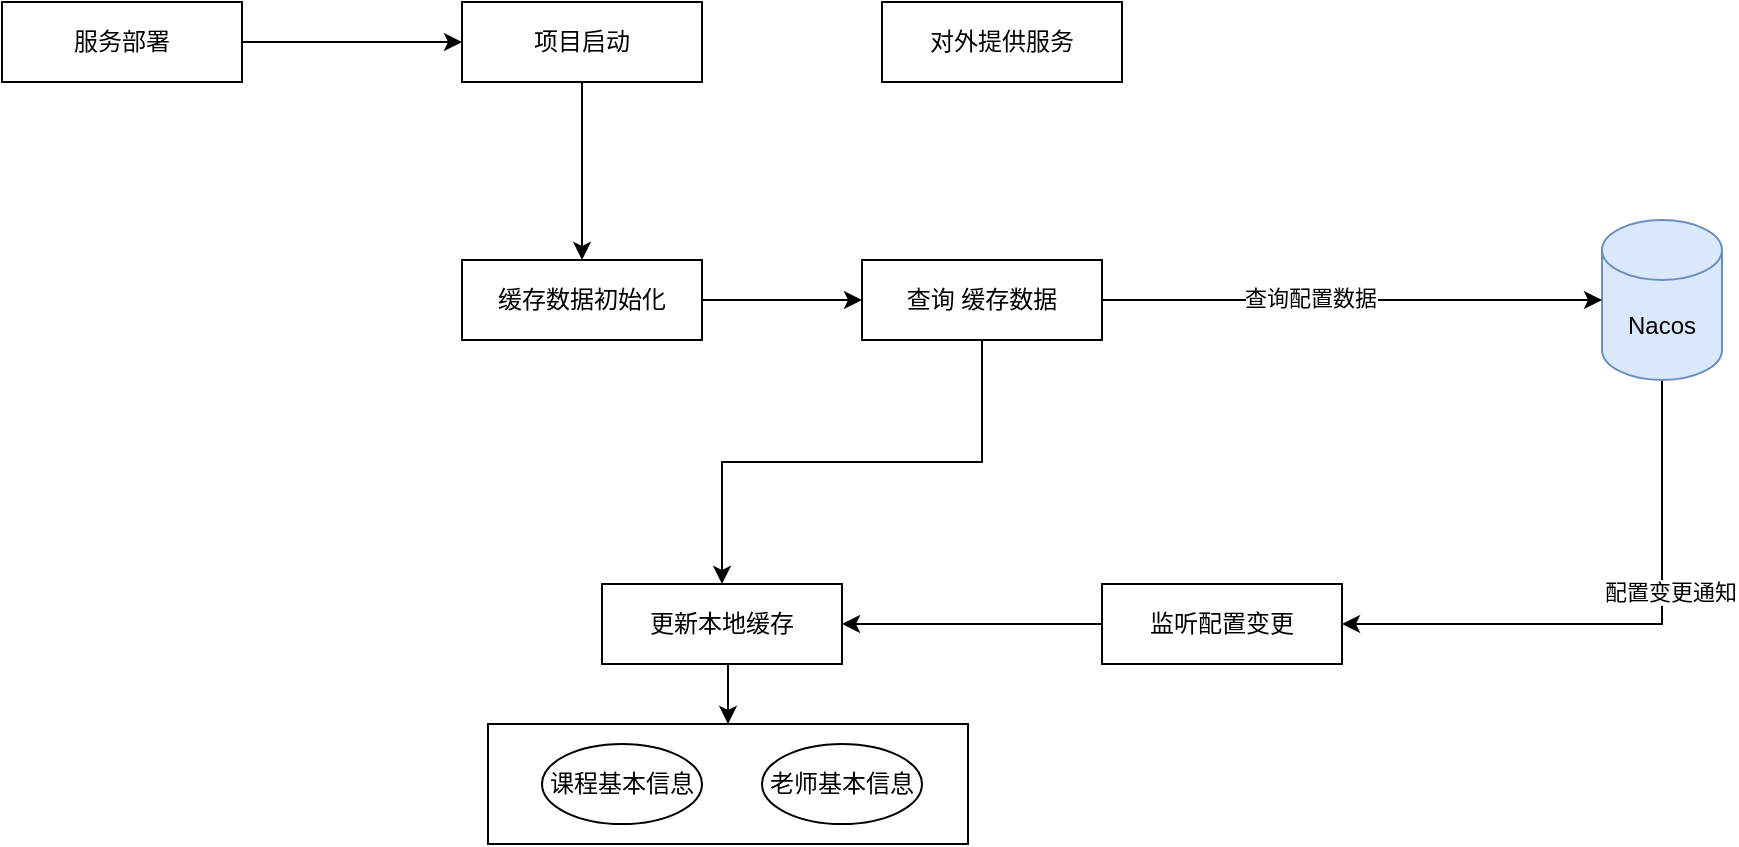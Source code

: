 <mxfile version="24.6.3" type="github">
  <diagram name="第 1 页" id="hD5VJrIIW-oPZ-sE8mMR">
    <mxGraphModel dx="1381" dy="732" grid="1" gridSize="10" guides="1" tooltips="1" connect="1" arrows="1" fold="1" page="1" pageScale="1" pageWidth="1600" pageHeight="1200" math="0" shadow="0">
      <root>
        <mxCell id="0" />
        <mxCell id="1" parent="0" />
        <mxCell id="Bd_30c_2kfmLjfsX3W71-36" value="" style="rounded=0;whiteSpace=wrap;html=1;" vertex="1" parent="1">
          <mxGeometry x="573" y="851" width="240" height="60" as="geometry" />
        </mxCell>
        <mxCell id="Bd_30c_2kfmLjfsX3W71-28" style="edgeStyle=orthogonalEdgeStyle;rounded=0;orthogonalLoop=1;jettySize=auto;html=1;exitX=1;exitY=0.5;exitDx=0;exitDy=0;" edge="1" parent="1" source="Bd_30c_2kfmLjfsX3W71-1" target="Bd_30c_2kfmLjfsX3W71-6">
          <mxGeometry relative="1" as="geometry" />
        </mxCell>
        <mxCell id="Bd_30c_2kfmLjfsX3W71-1" value="服务部署" style="rounded=0;whiteSpace=wrap;html=1;" vertex="1" parent="1">
          <mxGeometry x="330" y="490" width="120" height="40" as="geometry" />
        </mxCell>
        <mxCell id="Bd_30c_2kfmLjfsX3W71-29" style="edgeStyle=orthogonalEdgeStyle;rounded=0;orthogonalLoop=1;jettySize=auto;html=1;exitX=0.5;exitY=1;exitDx=0;exitDy=0;" edge="1" parent="1" source="Bd_30c_2kfmLjfsX3W71-6" target="Bd_30c_2kfmLjfsX3W71-7">
          <mxGeometry relative="1" as="geometry" />
        </mxCell>
        <mxCell id="Bd_30c_2kfmLjfsX3W71-6" value="项目启动" style="rounded=0;whiteSpace=wrap;html=1;" vertex="1" parent="1">
          <mxGeometry x="560" y="490" width="120" height="40" as="geometry" />
        </mxCell>
        <mxCell id="Bd_30c_2kfmLjfsX3W71-13" style="rounded=0;orthogonalLoop=1;jettySize=auto;html=1;exitX=1;exitY=0.5;exitDx=0;exitDy=0;entryX=0;entryY=0.5;entryDx=0;entryDy=0;" edge="1" parent="1" source="Bd_30c_2kfmLjfsX3W71-7" target="Bd_30c_2kfmLjfsX3W71-8">
          <mxGeometry relative="1" as="geometry" />
        </mxCell>
        <mxCell id="Bd_30c_2kfmLjfsX3W71-7" value="缓存数据初始化" style="rounded=0;whiteSpace=wrap;html=1;" vertex="1" parent="1">
          <mxGeometry x="560" y="619" width="120" height="40" as="geometry" />
        </mxCell>
        <mxCell id="Bd_30c_2kfmLjfsX3W71-18" style="edgeStyle=orthogonalEdgeStyle;rounded=0;orthogonalLoop=1;jettySize=auto;html=1;exitX=0.5;exitY=1;exitDx=0;exitDy=0;" edge="1" parent="1" source="Bd_30c_2kfmLjfsX3W71-8" target="Bd_30c_2kfmLjfsX3W71-17">
          <mxGeometry relative="1" as="geometry" />
        </mxCell>
        <mxCell id="Bd_30c_2kfmLjfsX3W71-8" value="查询 缓存数据" style="rounded=0;whiteSpace=wrap;html=1;" vertex="1" parent="1">
          <mxGeometry x="760" y="619" width="120" height="40" as="geometry" />
        </mxCell>
        <mxCell id="Bd_30c_2kfmLjfsX3W71-39" style="edgeStyle=orthogonalEdgeStyle;rounded=0;orthogonalLoop=1;jettySize=auto;html=1;exitX=0.5;exitY=1;exitDx=0;exitDy=0;exitPerimeter=0;entryX=1;entryY=0.5;entryDx=0;entryDy=0;" edge="1" parent="1" source="Bd_30c_2kfmLjfsX3W71-11" target="Bd_30c_2kfmLjfsX3W71-38">
          <mxGeometry relative="1" as="geometry" />
        </mxCell>
        <mxCell id="Bd_30c_2kfmLjfsX3W71-41" value="配置变更通知" style="edgeLabel;html=1;align=center;verticalAlign=middle;resizable=0;points=[];" vertex="1" connectable="0" parent="Bd_30c_2kfmLjfsX3W71-39">
          <mxGeometry x="-0.247" y="4" relative="1" as="geometry">
            <mxPoint as="offset" />
          </mxGeometry>
        </mxCell>
        <mxCell id="Bd_30c_2kfmLjfsX3W71-11" value="Nacos" style="shape=cylinder3;whiteSpace=wrap;html=1;boundedLbl=1;backgroundOutline=1;size=15;fillColor=#dae8fc;strokeColor=#6c8ebf;" vertex="1" parent="1">
          <mxGeometry x="1130" y="599" width="60" height="80" as="geometry" />
        </mxCell>
        <mxCell id="Bd_30c_2kfmLjfsX3W71-37" style="edgeStyle=orthogonalEdgeStyle;rounded=0;orthogonalLoop=1;jettySize=auto;html=1;exitX=0.5;exitY=1;exitDx=0;exitDy=0;entryX=0.5;entryY=0;entryDx=0;entryDy=0;" edge="1" parent="1" source="Bd_30c_2kfmLjfsX3W71-17" target="Bd_30c_2kfmLjfsX3W71-36">
          <mxGeometry relative="1" as="geometry" />
        </mxCell>
        <mxCell id="Bd_30c_2kfmLjfsX3W71-17" value="更新本地缓存" style="rounded=0;whiteSpace=wrap;html=1;" vertex="1" parent="1">
          <mxGeometry x="630" y="781" width="120" height="40" as="geometry" />
        </mxCell>
        <mxCell id="Bd_30c_2kfmLjfsX3W71-25" style="edgeStyle=orthogonalEdgeStyle;rounded=0;orthogonalLoop=1;jettySize=auto;html=1;exitX=1;exitY=0.5;exitDx=0;exitDy=0;entryX=0;entryY=0.5;entryDx=0;entryDy=0;entryPerimeter=0;" edge="1" parent="1" source="Bd_30c_2kfmLjfsX3W71-8" target="Bd_30c_2kfmLjfsX3W71-11">
          <mxGeometry relative="1" as="geometry" />
        </mxCell>
        <mxCell id="Bd_30c_2kfmLjfsX3W71-40" value="查询配置数据" style="edgeLabel;html=1;align=center;verticalAlign=middle;resizable=0;points=[];" vertex="1" connectable="0" parent="Bd_30c_2kfmLjfsX3W71-25">
          <mxGeometry x="-0.168" y="1" relative="1" as="geometry">
            <mxPoint as="offset" />
          </mxGeometry>
        </mxCell>
        <mxCell id="Bd_30c_2kfmLjfsX3W71-26" value="课程基本信息" style="ellipse;whiteSpace=wrap;html=1;" vertex="1" parent="1">
          <mxGeometry x="600" y="861" width="80" height="40" as="geometry" />
        </mxCell>
        <mxCell id="Bd_30c_2kfmLjfsX3W71-31" value="对外提供服务" style="rounded=0;whiteSpace=wrap;html=1;" vertex="1" parent="1">
          <mxGeometry x="770" y="490" width="120" height="40" as="geometry" />
        </mxCell>
        <mxCell id="Bd_30c_2kfmLjfsX3W71-34" value="老师基本信息" style="ellipse;whiteSpace=wrap;html=1;" vertex="1" parent="1">
          <mxGeometry x="710" y="861" width="80" height="40" as="geometry" />
        </mxCell>
        <mxCell id="Bd_30c_2kfmLjfsX3W71-42" style="edgeStyle=orthogonalEdgeStyle;rounded=0;orthogonalLoop=1;jettySize=auto;html=1;exitX=0;exitY=0.5;exitDx=0;exitDy=0;entryX=1;entryY=0.5;entryDx=0;entryDy=0;" edge="1" parent="1" source="Bd_30c_2kfmLjfsX3W71-38" target="Bd_30c_2kfmLjfsX3W71-17">
          <mxGeometry relative="1" as="geometry" />
        </mxCell>
        <mxCell id="Bd_30c_2kfmLjfsX3W71-38" value="监听配置变更" style="rounded=0;whiteSpace=wrap;html=1;" vertex="1" parent="1">
          <mxGeometry x="880" y="781" width="120" height="40" as="geometry" />
        </mxCell>
      </root>
    </mxGraphModel>
  </diagram>
</mxfile>

